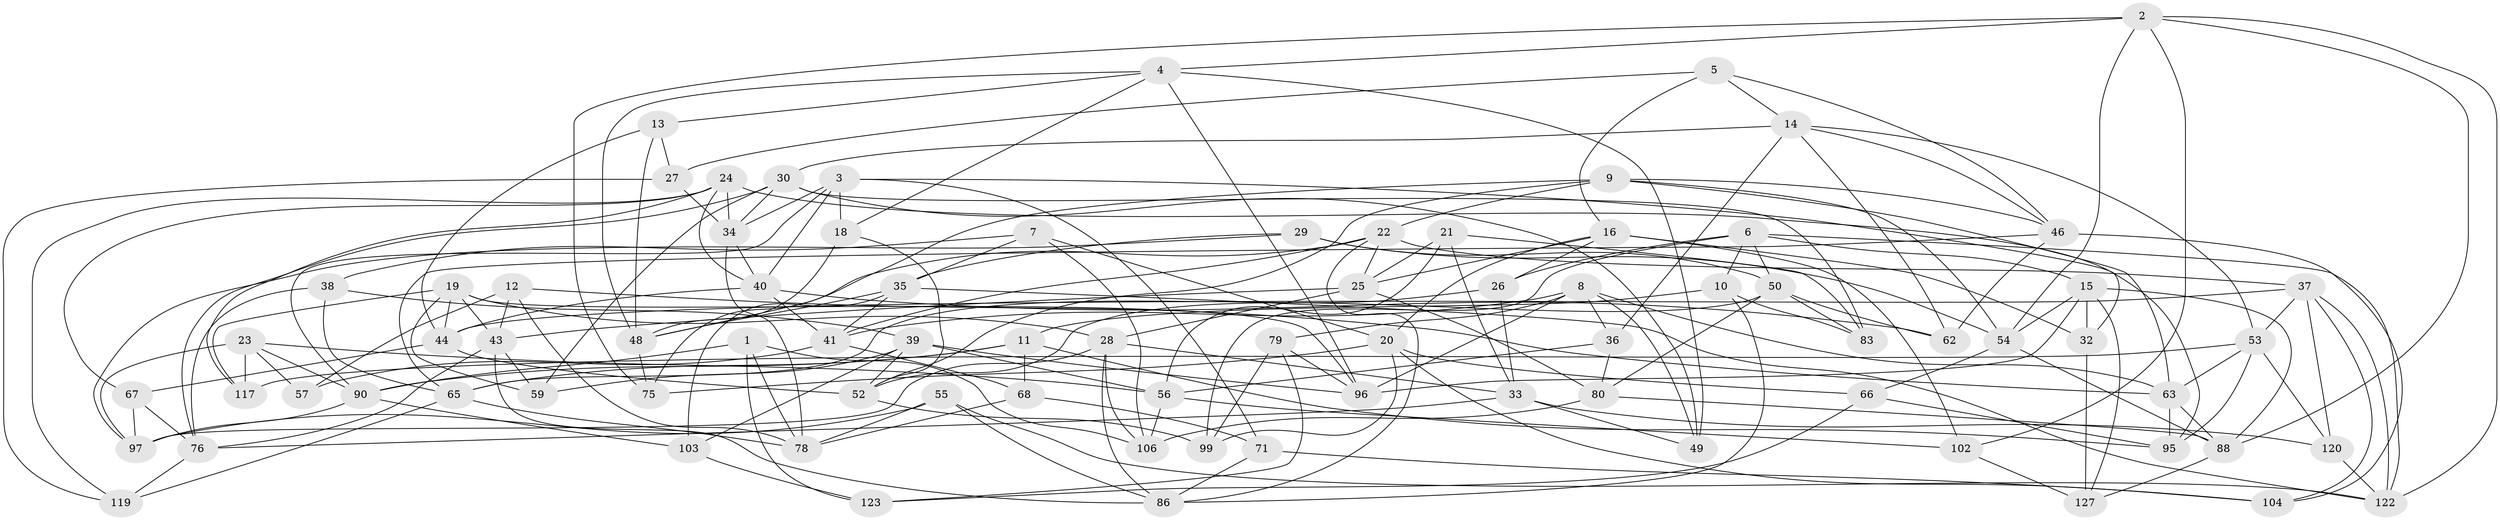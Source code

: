 // Generated by graph-tools (version 1.1) at 2025/24/03/03/25 07:24:26]
// undirected, 82 vertices, 208 edges
graph export_dot {
graph [start="1"]
  node [color=gray90,style=filled];
  1;
  2 [super="+93"];
  3 [super="+125"];
  4 [super="+101"];
  5;
  6 [super="+60"];
  7;
  8 [super="+17"];
  9 [super="+100"];
  10;
  11 [super="+107"];
  12;
  13;
  14 [super="+98"];
  15 [super="+47"];
  16 [super="+81"];
  18;
  19 [super="+31"];
  20 [super="+45"];
  21;
  22 [super="+72"];
  23 [super="+82"];
  24 [super="+58"];
  25 [super="+42"];
  26;
  27;
  28 [super="+61"];
  29;
  30 [super="+121"];
  32;
  33 [super="+126"];
  34 [super="+77"];
  35 [super="+51"];
  36;
  37 [super="+89"];
  38;
  39 [super="+129"];
  40 [super="+105"];
  41 [super="+92"];
  43 [super="+109"];
  44 [super="+70"];
  46 [super="+64"];
  48 [super="+94"];
  49;
  50 [super="+115"];
  52 [super="+128"];
  53 [super="+85"];
  54 [super="+69"];
  55;
  56 [super="+74"];
  57;
  59;
  62;
  63 [super="+87"];
  65 [super="+73"];
  66;
  67;
  68;
  71;
  75;
  76 [super="+84"];
  78 [super="+91"];
  79;
  80 [super="+118"];
  83;
  86 [super="+108"];
  88 [super="+113"];
  90 [super="+111"];
  95 [super="+112"];
  96 [super="+116"];
  97 [super="+114"];
  99;
  102;
  103;
  104;
  106 [super="+110"];
  117;
  119;
  120;
  122 [super="+124"];
  123;
  127;
  1 -- 123;
  1 -- 106;
  1 -- 78;
  1 -- 90;
  2 -- 75;
  2 -- 102;
  2 -- 54;
  2 -- 122;
  2 -- 88;
  2 -- 4;
  3 -- 40;
  3 -- 18;
  3 -- 71;
  3 -- 32;
  3 -- 90;
  3 -- 34;
  4 -- 13;
  4 -- 18;
  4 -- 48;
  4 -- 96;
  4 -- 49;
  5 -- 27;
  5 -- 46;
  5 -- 14;
  5 -- 16;
  6 -- 10;
  6 -- 26;
  6 -- 99;
  6 -- 15;
  6 -- 122;
  6 -- 50;
  7 -- 38;
  7 -- 35;
  7 -- 106;
  7 -- 20;
  8 -- 79;
  8 -- 96;
  8 -- 41;
  8 -- 36;
  8 -- 49;
  8 -- 63;
  9 -- 75;
  9 -- 63;
  9 -- 54;
  9 -- 52;
  9 -- 22;
  9 -- 46;
  10 -- 83;
  10 -- 11;
  10 -- 86;
  11 -- 68;
  11 -- 95 [weight=2];
  11 -- 65;
  11 -- 90;
  12 -- 57;
  12 -- 43;
  12 -- 78;
  12 -- 63;
  13 -- 27;
  13 -- 48;
  13 -- 44;
  14 -- 62;
  14 -- 53;
  14 -- 30;
  14 -- 36;
  14 -- 46;
  15 -- 32;
  15 -- 54;
  15 -- 88;
  15 -- 96;
  15 -- 127;
  16 -- 25;
  16 -- 32;
  16 -- 102;
  16 -- 26;
  16 -- 20;
  18 -- 48;
  18 -- 52;
  19 -- 44;
  19 -- 28;
  19 -- 59;
  19 -- 117;
  19 -- 96;
  19 -- 43;
  20 -- 99;
  20 -- 104;
  20 -- 66;
  20 -- 75;
  21 -- 83;
  21 -- 56;
  21 -- 25;
  21 -- 33;
  22 -- 48;
  22 -- 25;
  22 -- 41;
  22 -- 37;
  22 -- 86;
  23 -- 117;
  23 -- 57 [weight=2];
  23 -- 56;
  23 -- 97;
  23 -- 90;
  24 -- 119;
  24 -- 95;
  24 -- 34;
  24 -- 40;
  24 -- 67;
  24 -- 117;
  25 -- 43;
  25 -- 80;
  25 -- 28;
  26 -- 65;
  26 -- 33;
  27 -- 119;
  27 -- 34;
  28 -- 33;
  28 -- 106;
  28 -- 97;
  28 -- 86;
  29 -- 54;
  29 -- 50;
  29 -- 35;
  29 -- 97;
  30 -- 83;
  30 -- 76;
  30 -- 49;
  30 -- 59;
  30 -- 34;
  32 -- 127;
  33 -- 120;
  33 -- 76;
  33 -- 49;
  34 -- 78;
  34 -- 40;
  35 -- 122;
  35 -- 103;
  35 -- 48;
  35 -- 41;
  36 -- 80;
  36 -- 56;
  37 -- 122;
  37 -- 120;
  37 -- 104;
  37 -- 44;
  37 -- 53;
  38 -- 39;
  38 -- 76;
  38 -- 65;
  39 -- 96;
  39 -- 56;
  39 -- 59;
  39 -- 103;
  39 -- 52;
  40 -- 62;
  40 -- 44;
  40 -- 41;
  41 -- 68;
  41 -- 57;
  43 -- 76;
  43 -- 59;
  43 -- 86;
  44 -- 52;
  44 -- 67;
  46 -- 65;
  46 -- 62;
  46 -- 104;
  48 -- 75;
  50 -- 83;
  50 -- 80;
  50 -- 62;
  50 -- 52;
  52 -- 99;
  53 -- 117;
  53 -- 63;
  53 -- 120;
  53 -- 95;
  54 -- 88;
  54 -- 66;
  55 -- 78;
  55 -- 86;
  55 -- 122;
  55 -- 97;
  56 -- 106;
  56 -- 102;
  63 -- 88;
  63 -- 95;
  65 -- 119;
  65 -- 78;
  66 -- 123;
  66 -- 95;
  67 -- 76;
  67 -- 97;
  68 -- 78;
  68 -- 71;
  71 -- 104;
  71 -- 86;
  76 -- 119;
  79 -- 99;
  79 -- 96;
  79 -- 123;
  80 -- 106 [weight=2];
  80 -- 88;
  88 -- 127;
  90 -- 103;
  90 -- 97;
  102 -- 127;
  103 -- 123;
  120 -- 122;
}
